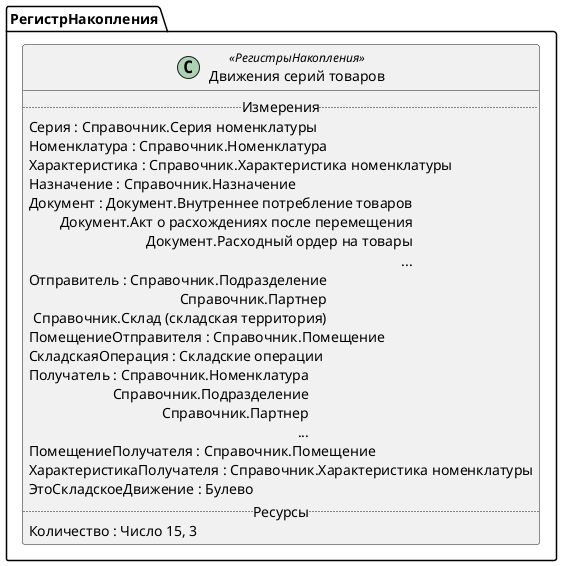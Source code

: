 ﻿@startuml ДвиженияСерийТоваров
'!include templates.wsd
'..\include templates.wsd
class РегистрНакопления.ДвиженияСерийТоваров as "Движения серий товаров" <<РегистрыНакопления>>
{
..Измерения..
Серия : Справочник.Серия номенклатуры
Номенклатура : Справочник.Номенклатура
Характеристика : Справочник.Характеристика номенклатуры
Назначение : Справочник.Назначение
Документ : Документ.Внутреннее потребление товаров\rДокумент.Акт о расхождениях после перемещения\rДокумент.Расходный ордер на товары\r...
Отправитель : Справочник.Подразделение\rСправочник.Партнер\rСправочник.Склад (складская территория)
ПомещениеОтправителя : Справочник.Помещение
СкладскаяОперация : Складские операции
Получатель : Справочник.Номенклатура\rСправочник.Подразделение\rСправочник.Партнер\r...
ПомещениеПолучателя : Справочник.Помещение
ХарактеристикаПолучателя : Справочник.Характеристика номенклатуры
ЭтоСкладскоеДвижение : Булево
..Ресурсы..
Количество : Число 15, 3
}
@enduml
